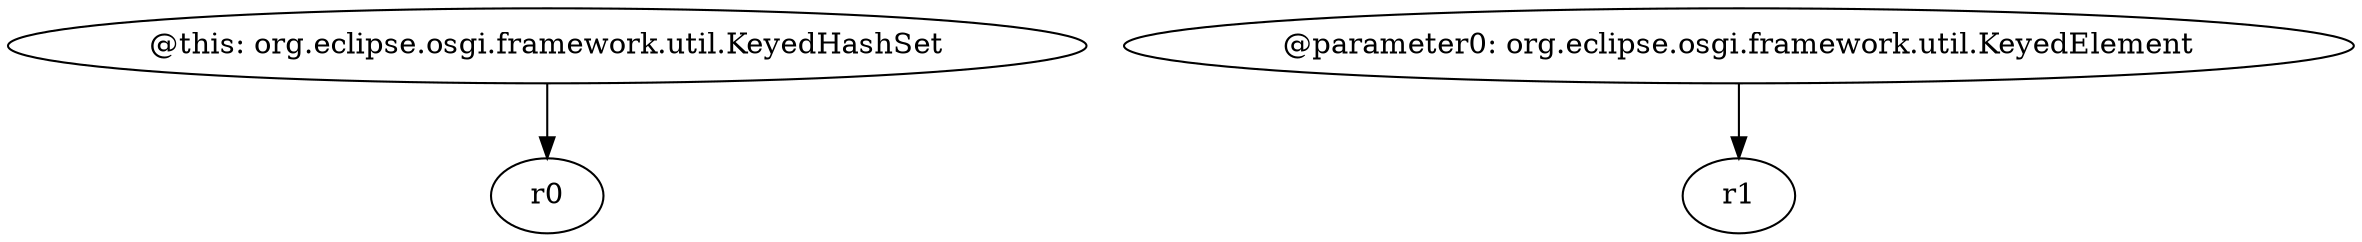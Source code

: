 digraph g {
0[label="@this: org.eclipse.osgi.framework.util.KeyedHashSet"]
1[label="r0"]
0->1[label=""]
2[label="@parameter0: org.eclipse.osgi.framework.util.KeyedElement"]
3[label="r1"]
2->3[label=""]
}